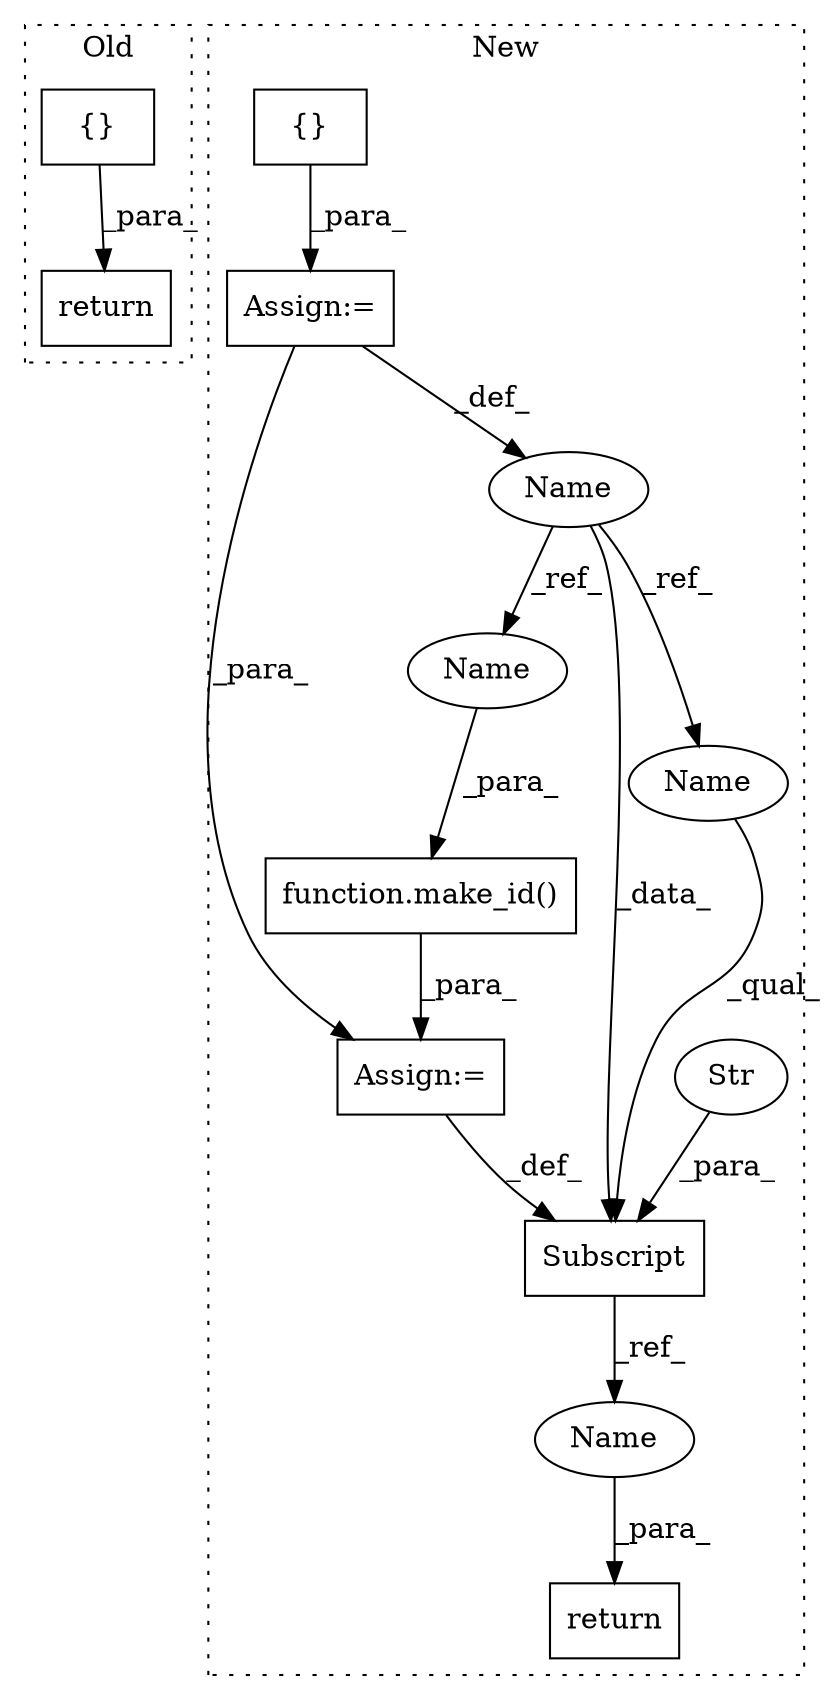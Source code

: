 digraph G {
subgraph cluster0 {
1 [label="{}" a="95" s="1153,1469" l="10,7" shape="box"];
9 [label="return" a="93" s="1146" l="7" shape="box"];
label = "Old";
style="dotted";
}
subgraph cluster1 {
2 [label="function.make_id()" a="75" s="1565,1581" l="8,1" shape="box"];
3 [label="Name" a="87" s="1228" l="8" shape="ellipse"];
4 [label="Subscript" a="63" s="1547,0" l="15,0" shape="box"];
5 [label="Str" a="66" s="1556" l="5" shape="ellipse"];
6 [label="{}" a="95" s="1239,1535" l="10,7" shape="box"];
7 [label="Assign:=" a="68" s="1562" l="3" shape="box"];
8 [label="Assign:=" a="68" s="1236" l="3" shape="box"];
10 [label="return" a="93" s="1587" l="7" shape="box"];
11 [label="Name" a="87" s="1573" l="8" shape="ellipse"];
12 [label="Name" a="87" s="1547" l="8" shape="ellipse"];
13 [label="Name" a="87" s="1594" l="8" shape="ellipse"];
label = "New";
style="dotted";
}
1 -> 9 [label="_para_"];
2 -> 7 [label="_para_"];
3 -> 12 [label="_ref_"];
3 -> 11 [label="_ref_"];
3 -> 4 [label="_data_"];
4 -> 13 [label="_ref_"];
5 -> 4 [label="_para_"];
6 -> 8 [label="_para_"];
7 -> 4 [label="_def_"];
8 -> 3 [label="_def_"];
8 -> 7 [label="_para_"];
11 -> 2 [label="_para_"];
12 -> 4 [label="_qual_"];
13 -> 10 [label="_para_"];
}